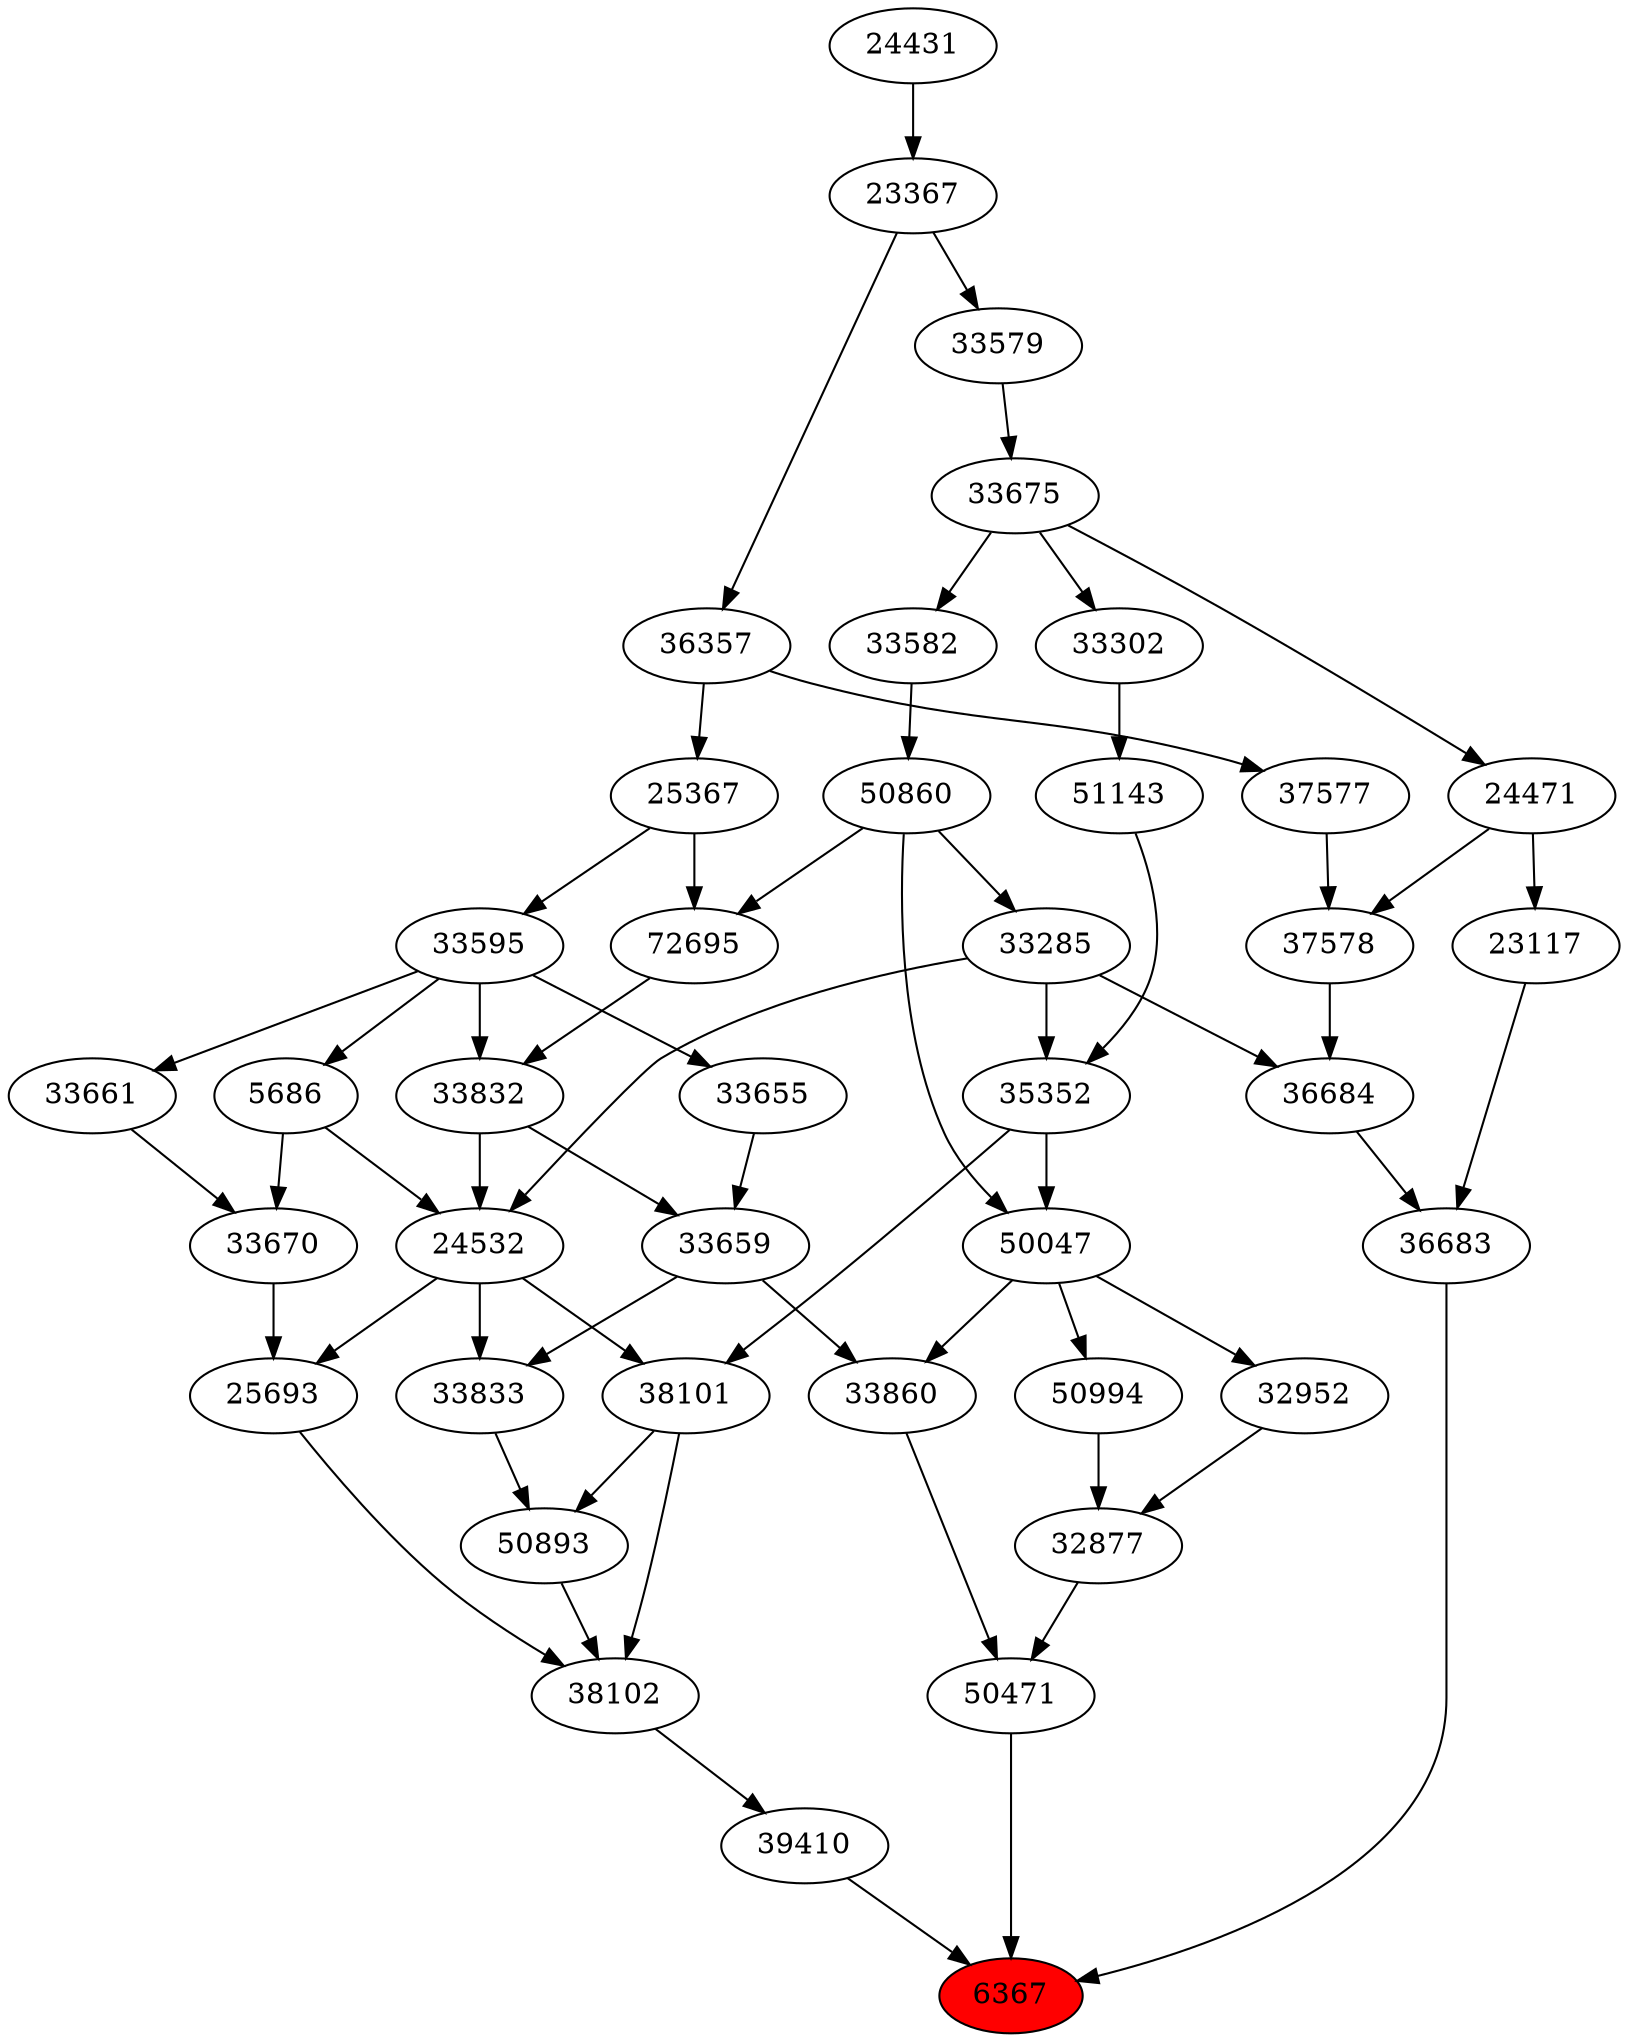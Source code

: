 strict digraph{ 
6367 [label="6367" fillcolor=red style=filled]
39410 -> 6367
36683 -> 6367
50471 -> 6367
39410 [label="39410"]
38102 -> 39410
36683 [label="36683"]
36684 -> 36683
23117 -> 36683
50471 [label="50471"]
32877 -> 50471
33860 -> 50471
38102 [label="38102"]
38101 -> 38102
25693 -> 38102
50893 -> 38102
36684 [label="36684"]
33285 -> 36684
37578 -> 36684
23117 [label="23117"]
24471 -> 23117
32877 [label="32877"]
50994 -> 32877
32952 -> 32877
33860 [label="33860"]
33659 -> 33860
50047 -> 33860
38101 [label="38101"]
24532 -> 38101
35352 -> 38101
25693 [label="25693"]
24532 -> 25693
33670 -> 25693
50893 [label="50893"]
38101 -> 50893
33833 -> 50893
33285 [label="33285"]
50860 -> 33285
37578 [label="37578"]
24471 -> 37578
37577 -> 37578
24471 [label="24471"]
33675 -> 24471
50994 [label="50994"]
50047 -> 50994
32952 [label="32952"]
50047 -> 32952
33659 [label="33659"]
33655 -> 33659
33832 -> 33659
50047 [label="50047"]
35352 -> 50047
50860 -> 50047
24532 [label="24532"]
33285 -> 24532
5686 -> 24532
33832 -> 24532
35352 [label="35352"]
33285 -> 35352
51143 -> 35352
33670 [label="33670"]
5686 -> 33670
33661 -> 33670
33833 [label="33833"]
33659 -> 33833
24532 -> 33833
50860 [label="50860"]
33582 -> 50860
37577 [label="37577"]
36357 -> 37577
33675 [label="33675"]
33579 -> 33675
33655 [label="33655"]
33595 -> 33655
33832 [label="33832"]
72695 -> 33832
33595 -> 33832
5686 [label="5686"]
33595 -> 5686
51143 [label="51143"]
33302 -> 51143
33661 [label="33661"]
33595 -> 33661
33582 [label="33582"]
33675 -> 33582
36357 [label="36357"]
23367 -> 36357
33579 [label="33579"]
23367 -> 33579
33595 [label="33595"]
25367 -> 33595
72695 [label="72695"]
50860 -> 72695
25367 -> 72695
33302 [label="33302"]
33675 -> 33302
23367 [label="23367"]
24431 -> 23367
25367 [label="25367"]
36357 -> 25367
24431 [label="24431"]
}